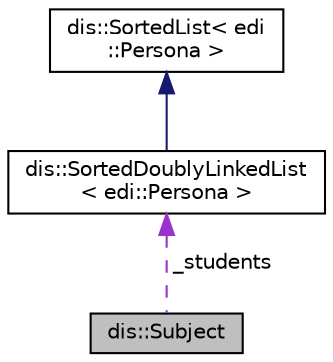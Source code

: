 digraph "dis::Subject"
{
  edge [fontname="Helvetica",fontsize="10",labelfontname="Helvetica",labelfontsize="10"];
  node [fontname="Helvetica",fontsize="10",shape=record];
  Node1 [label="dis::Subject",height=0.2,width=0.4,color="black", fillcolor="grey75", style="filled", fontcolor="black"];
  Node2 -> Node1 [dir="back",color="darkorchid3",fontsize="10",style="dashed",label=" _students" ,fontname="Helvetica"];
  Node2 [label="dis::SortedDoublyLinkedList\l\< edi::Persona \>",height=0.2,width=0.4,color="black", fillcolor="white", style="filled",URL="$classdis_1_1SortedDoublyLinkedList.html"];
  Node3 -> Node2 [dir="back",color="midnightblue",fontsize="10",style="solid",fontname="Helvetica"];
  Node3 [label="dis::SortedList\< edi\l::Persona \>",height=0.2,width=0.4,color="black", fillcolor="white", style="filled",URL="$classdis_1_1SortedList.html"];
}

